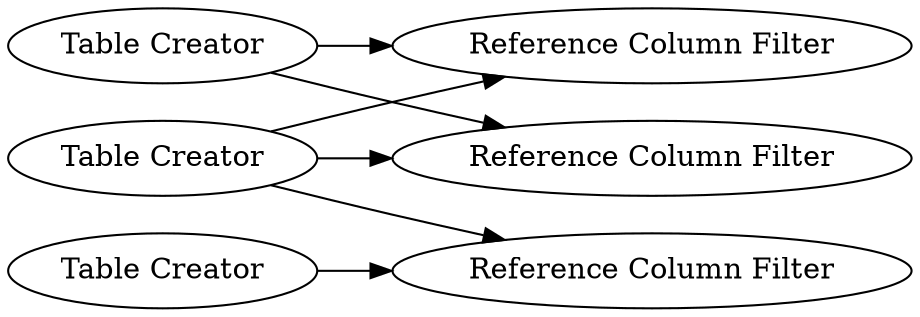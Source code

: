 digraph {
	1 -> 4
	3 -> 2
	3 -> 4
	5 -> 6
	1 -> 6
	1 -> 2
	5 [label="Table Creator"]
	1 [label="Table Creator"]
	4 [label="Reference Column Filter"]
	6 [label="Reference Column Filter"]
	3 [label="Table Creator"]
	2 [label="Reference Column Filter"]
	rankdir=LR
}
